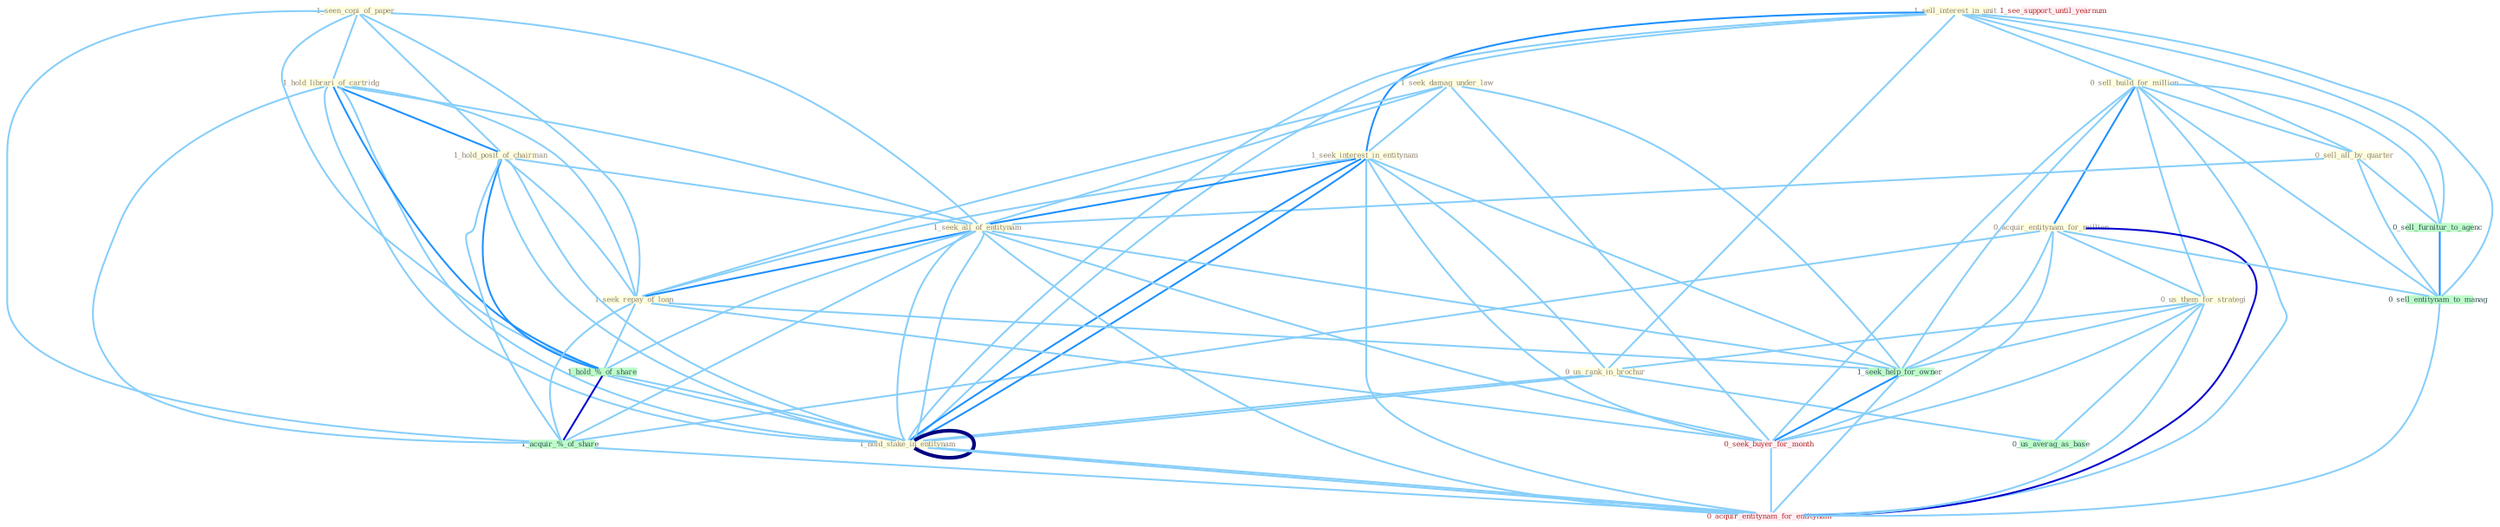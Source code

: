 Graph G{ 
    node
    [shape=polygon,style=filled,width=.5,height=.06,color="#BDFCC9",fixedsize=true,fontsize=4,
    fontcolor="#2f4f4f"];
    {node
    [color="#ffffe0", fontcolor="#8b7d6b"] "1_seen_copi_of_paper " "1_sell_interest_in_unit " "0_sell_build_for_million " "0_sell_all_by_quarter " "0_acquir_entitynam_for_million " "1_hold_librari_of_cartridg " "1_seek_damag_under_law " "1_seek_interest_in_entitynam " "0_us_them_for_strategi " "1_hold_posit_of_chairman " "1_seek_all_of_entitynam " "0_us_rank_in_brochur " "1_seek_repay_of_loan " "1_hold_stake_in_entitynam "}
{node [color="#fff0f5", fontcolor="#b22222"] "0_seek_buyer_for_month " "1_see_support_until_yearnum " "0_acquir_entitynam_for_entitynam "}
edge [color="#B0E2FF"];

	"1_seen_copi_of_paper " -- "1_hold_librari_of_cartridg " [w="1", color="#87cefa" ];
	"1_seen_copi_of_paper " -- "1_hold_posit_of_chairman " [w="1", color="#87cefa" ];
	"1_seen_copi_of_paper " -- "1_seek_all_of_entitynam " [w="1", color="#87cefa" ];
	"1_seen_copi_of_paper " -- "1_seek_repay_of_loan " [w="1", color="#87cefa" ];
	"1_seen_copi_of_paper " -- "1_hold_%_of_share " [w="1", color="#87cefa" ];
	"1_seen_copi_of_paper " -- "1_acquir_%_of_share " [w="1", color="#87cefa" ];
	"1_sell_interest_in_unit " -- "0_sell_build_for_million " [w="1", color="#87cefa" ];
	"1_sell_interest_in_unit " -- "0_sell_all_by_quarter " [w="1", color="#87cefa" ];
	"1_sell_interest_in_unit " -- "1_seek_interest_in_entitynam " [w="2", color="#1e90ff" , len=0.8];
	"1_sell_interest_in_unit " -- "0_us_rank_in_brochur " [w="1", color="#87cefa" ];
	"1_sell_interest_in_unit " -- "1_hold_stake_in_entitynam " [w="1", color="#87cefa" ];
	"1_sell_interest_in_unit " -- "1_hold_stake_in_entitynam " [w="1", color="#87cefa" ];
	"1_sell_interest_in_unit " -- "0_sell_furnitur_to_agenc " [w="1", color="#87cefa" ];
	"1_sell_interest_in_unit " -- "0_sell_entitynam_to_manag " [w="1", color="#87cefa" ];
	"0_sell_build_for_million " -- "0_sell_all_by_quarter " [w="1", color="#87cefa" ];
	"0_sell_build_for_million " -- "0_acquir_entitynam_for_million " [w="2", color="#1e90ff" , len=0.8];
	"0_sell_build_for_million " -- "0_us_them_for_strategi " [w="1", color="#87cefa" ];
	"0_sell_build_for_million " -- "1_seek_help_for_owner " [w="1", color="#87cefa" ];
	"0_sell_build_for_million " -- "0_seek_buyer_for_month " [w="1", color="#87cefa" ];
	"0_sell_build_for_million " -- "0_sell_furnitur_to_agenc " [w="1", color="#87cefa" ];
	"0_sell_build_for_million " -- "0_sell_entitynam_to_manag " [w="1", color="#87cefa" ];
	"0_sell_build_for_million " -- "0_acquir_entitynam_for_entitynam " [w="1", color="#87cefa" ];
	"0_sell_all_by_quarter " -- "1_seek_all_of_entitynam " [w="1", color="#87cefa" ];
	"0_sell_all_by_quarter " -- "0_sell_furnitur_to_agenc " [w="1", color="#87cefa" ];
	"0_sell_all_by_quarter " -- "0_sell_entitynam_to_manag " [w="1", color="#87cefa" ];
	"0_acquir_entitynam_for_million " -- "0_us_them_for_strategi " [w="1", color="#87cefa" ];
	"0_acquir_entitynam_for_million " -- "1_seek_help_for_owner " [w="1", color="#87cefa" ];
	"0_acquir_entitynam_for_million " -- "0_seek_buyer_for_month " [w="1", color="#87cefa" ];
	"0_acquir_entitynam_for_million " -- "1_acquir_%_of_share " [w="1", color="#87cefa" ];
	"0_acquir_entitynam_for_million " -- "0_sell_entitynam_to_manag " [w="1", color="#87cefa" ];
	"0_acquir_entitynam_for_million " -- "0_acquir_entitynam_for_entitynam " [w="3", color="#0000cd" , len=0.6];
	"1_hold_librari_of_cartridg " -- "1_hold_posit_of_chairman " [w="2", color="#1e90ff" , len=0.8];
	"1_hold_librari_of_cartridg " -- "1_seek_all_of_entitynam " [w="1", color="#87cefa" ];
	"1_hold_librari_of_cartridg " -- "1_seek_repay_of_loan " [w="1", color="#87cefa" ];
	"1_hold_librari_of_cartridg " -- "1_hold_stake_in_entitynam " [w="1", color="#87cefa" ];
	"1_hold_librari_of_cartridg " -- "1_hold_%_of_share " [w="2", color="#1e90ff" , len=0.8];
	"1_hold_librari_of_cartridg " -- "1_hold_stake_in_entitynam " [w="1", color="#87cefa" ];
	"1_hold_librari_of_cartridg " -- "1_acquir_%_of_share " [w="1", color="#87cefa" ];
	"1_seek_damag_under_law " -- "1_seek_interest_in_entitynam " [w="1", color="#87cefa" ];
	"1_seek_damag_under_law " -- "1_seek_all_of_entitynam " [w="1", color="#87cefa" ];
	"1_seek_damag_under_law " -- "1_seek_repay_of_loan " [w="1", color="#87cefa" ];
	"1_seek_damag_under_law " -- "1_seek_help_for_owner " [w="1", color="#87cefa" ];
	"1_seek_damag_under_law " -- "0_seek_buyer_for_month " [w="1", color="#87cefa" ];
	"1_seek_interest_in_entitynam " -- "1_seek_all_of_entitynam " [w="2", color="#1e90ff" , len=0.8];
	"1_seek_interest_in_entitynam " -- "0_us_rank_in_brochur " [w="1", color="#87cefa" ];
	"1_seek_interest_in_entitynam " -- "1_seek_repay_of_loan " [w="1", color="#87cefa" ];
	"1_seek_interest_in_entitynam " -- "1_hold_stake_in_entitynam " [w="2", color="#1e90ff" , len=0.8];
	"1_seek_interest_in_entitynam " -- "1_hold_stake_in_entitynam " [w="2", color="#1e90ff" , len=0.8];
	"1_seek_interest_in_entitynam " -- "1_seek_help_for_owner " [w="1", color="#87cefa" ];
	"1_seek_interest_in_entitynam " -- "0_seek_buyer_for_month " [w="1", color="#87cefa" ];
	"1_seek_interest_in_entitynam " -- "0_acquir_entitynam_for_entitynam " [w="1", color="#87cefa" ];
	"0_us_them_for_strategi " -- "0_us_rank_in_brochur " [w="1", color="#87cefa" ];
	"0_us_them_for_strategi " -- "1_seek_help_for_owner " [w="1", color="#87cefa" ];
	"0_us_them_for_strategi " -- "0_seek_buyer_for_month " [w="1", color="#87cefa" ];
	"0_us_them_for_strategi " -- "0_us_averag_as_base " [w="1", color="#87cefa" ];
	"0_us_them_for_strategi " -- "0_acquir_entitynam_for_entitynam " [w="1", color="#87cefa" ];
	"1_hold_posit_of_chairman " -- "1_seek_all_of_entitynam " [w="1", color="#87cefa" ];
	"1_hold_posit_of_chairman " -- "1_seek_repay_of_loan " [w="1", color="#87cefa" ];
	"1_hold_posit_of_chairman " -- "1_hold_stake_in_entitynam " [w="1", color="#87cefa" ];
	"1_hold_posit_of_chairman " -- "1_hold_%_of_share " [w="2", color="#1e90ff" , len=0.8];
	"1_hold_posit_of_chairman " -- "1_hold_stake_in_entitynam " [w="1", color="#87cefa" ];
	"1_hold_posit_of_chairman " -- "1_acquir_%_of_share " [w="1", color="#87cefa" ];
	"1_seek_all_of_entitynam " -- "1_seek_repay_of_loan " [w="2", color="#1e90ff" , len=0.8];
	"1_seek_all_of_entitynam " -- "1_hold_stake_in_entitynam " [w="1", color="#87cefa" ];
	"1_seek_all_of_entitynam " -- "1_hold_%_of_share " [w="1", color="#87cefa" ];
	"1_seek_all_of_entitynam " -- "1_hold_stake_in_entitynam " [w="1", color="#87cefa" ];
	"1_seek_all_of_entitynam " -- "1_seek_help_for_owner " [w="1", color="#87cefa" ];
	"1_seek_all_of_entitynam " -- "0_seek_buyer_for_month " [w="1", color="#87cefa" ];
	"1_seek_all_of_entitynam " -- "1_acquir_%_of_share " [w="1", color="#87cefa" ];
	"1_seek_all_of_entitynam " -- "0_acquir_entitynam_for_entitynam " [w="1", color="#87cefa" ];
	"0_us_rank_in_brochur " -- "1_hold_stake_in_entitynam " [w="1", color="#87cefa" ];
	"0_us_rank_in_brochur " -- "1_hold_stake_in_entitynam " [w="1", color="#87cefa" ];
	"0_us_rank_in_brochur " -- "0_us_averag_as_base " [w="1", color="#87cefa" ];
	"1_seek_repay_of_loan " -- "1_hold_%_of_share " [w="1", color="#87cefa" ];
	"1_seek_repay_of_loan " -- "1_seek_help_for_owner " [w="1", color="#87cefa" ];
	"1_seek_repay_of_loan " -- "0_seek_buyer_for_month " [w="1", color="#87cefa" ];
	"1_seek_repay_of_loan " -- "1_acquir_%_of_share " [w="1", color="#87cefa" ];
	"1_hold_stake_in_entitynam " -- "1_hold_%_of_share " [w="1", color="#87cefa" ];
	"1_hold_stake_in_entitynam " -- "1_hold_stake_in_entitynam " [w="4", style=bold, color="#000080", len=0.4];
	"1_hold_stake_in_entitynam " -- "0_acquir_entitynam_for_entitynam " [w="1", color="#87cefa" ];
	"1_hold_%_of_share " -- "1_hold_stake_in_entitynam " [w="1", color="#87cefa" ];
	"1_hold_%_of_share " -- "1_acquir_%_of_share " [w="3", color="#0000cd" , len=0.6];
	"1_hold_stake_in_entitynam " -- "0_acquir_entitynam_for_entitynam " [w="1", color="#87cefa" ];
	"1_seek_help_for_owner " -- "0_seek_buyer_for_month " [w="2", color="#1e90ff" , len=0.8];
	"1_seek_help_for_owner " -- "0_acquir_entitynam_for_entitynam " [w="1", color="#87cefa" ];
	"0_seek_buyer_for_month " -- "0_acquir_entitynam_for_entitynam " [w="1", color="#87cefa" ];
	"1_acquir_%_of_share " -- "0_acquir_entitynam_for_entitynam " [w="1", color="#87cefa" ];
	"0_sell_furnitur_to_agenc " -- "0_sell_entitynam_to_manag " [w="2", color="#1e90ff" , len=0.8];
	"0_sell_entitynam_to_manag " -- "0_acquir_entitynam_for_entitynam " [w="1", color="#87cefa" ];
}